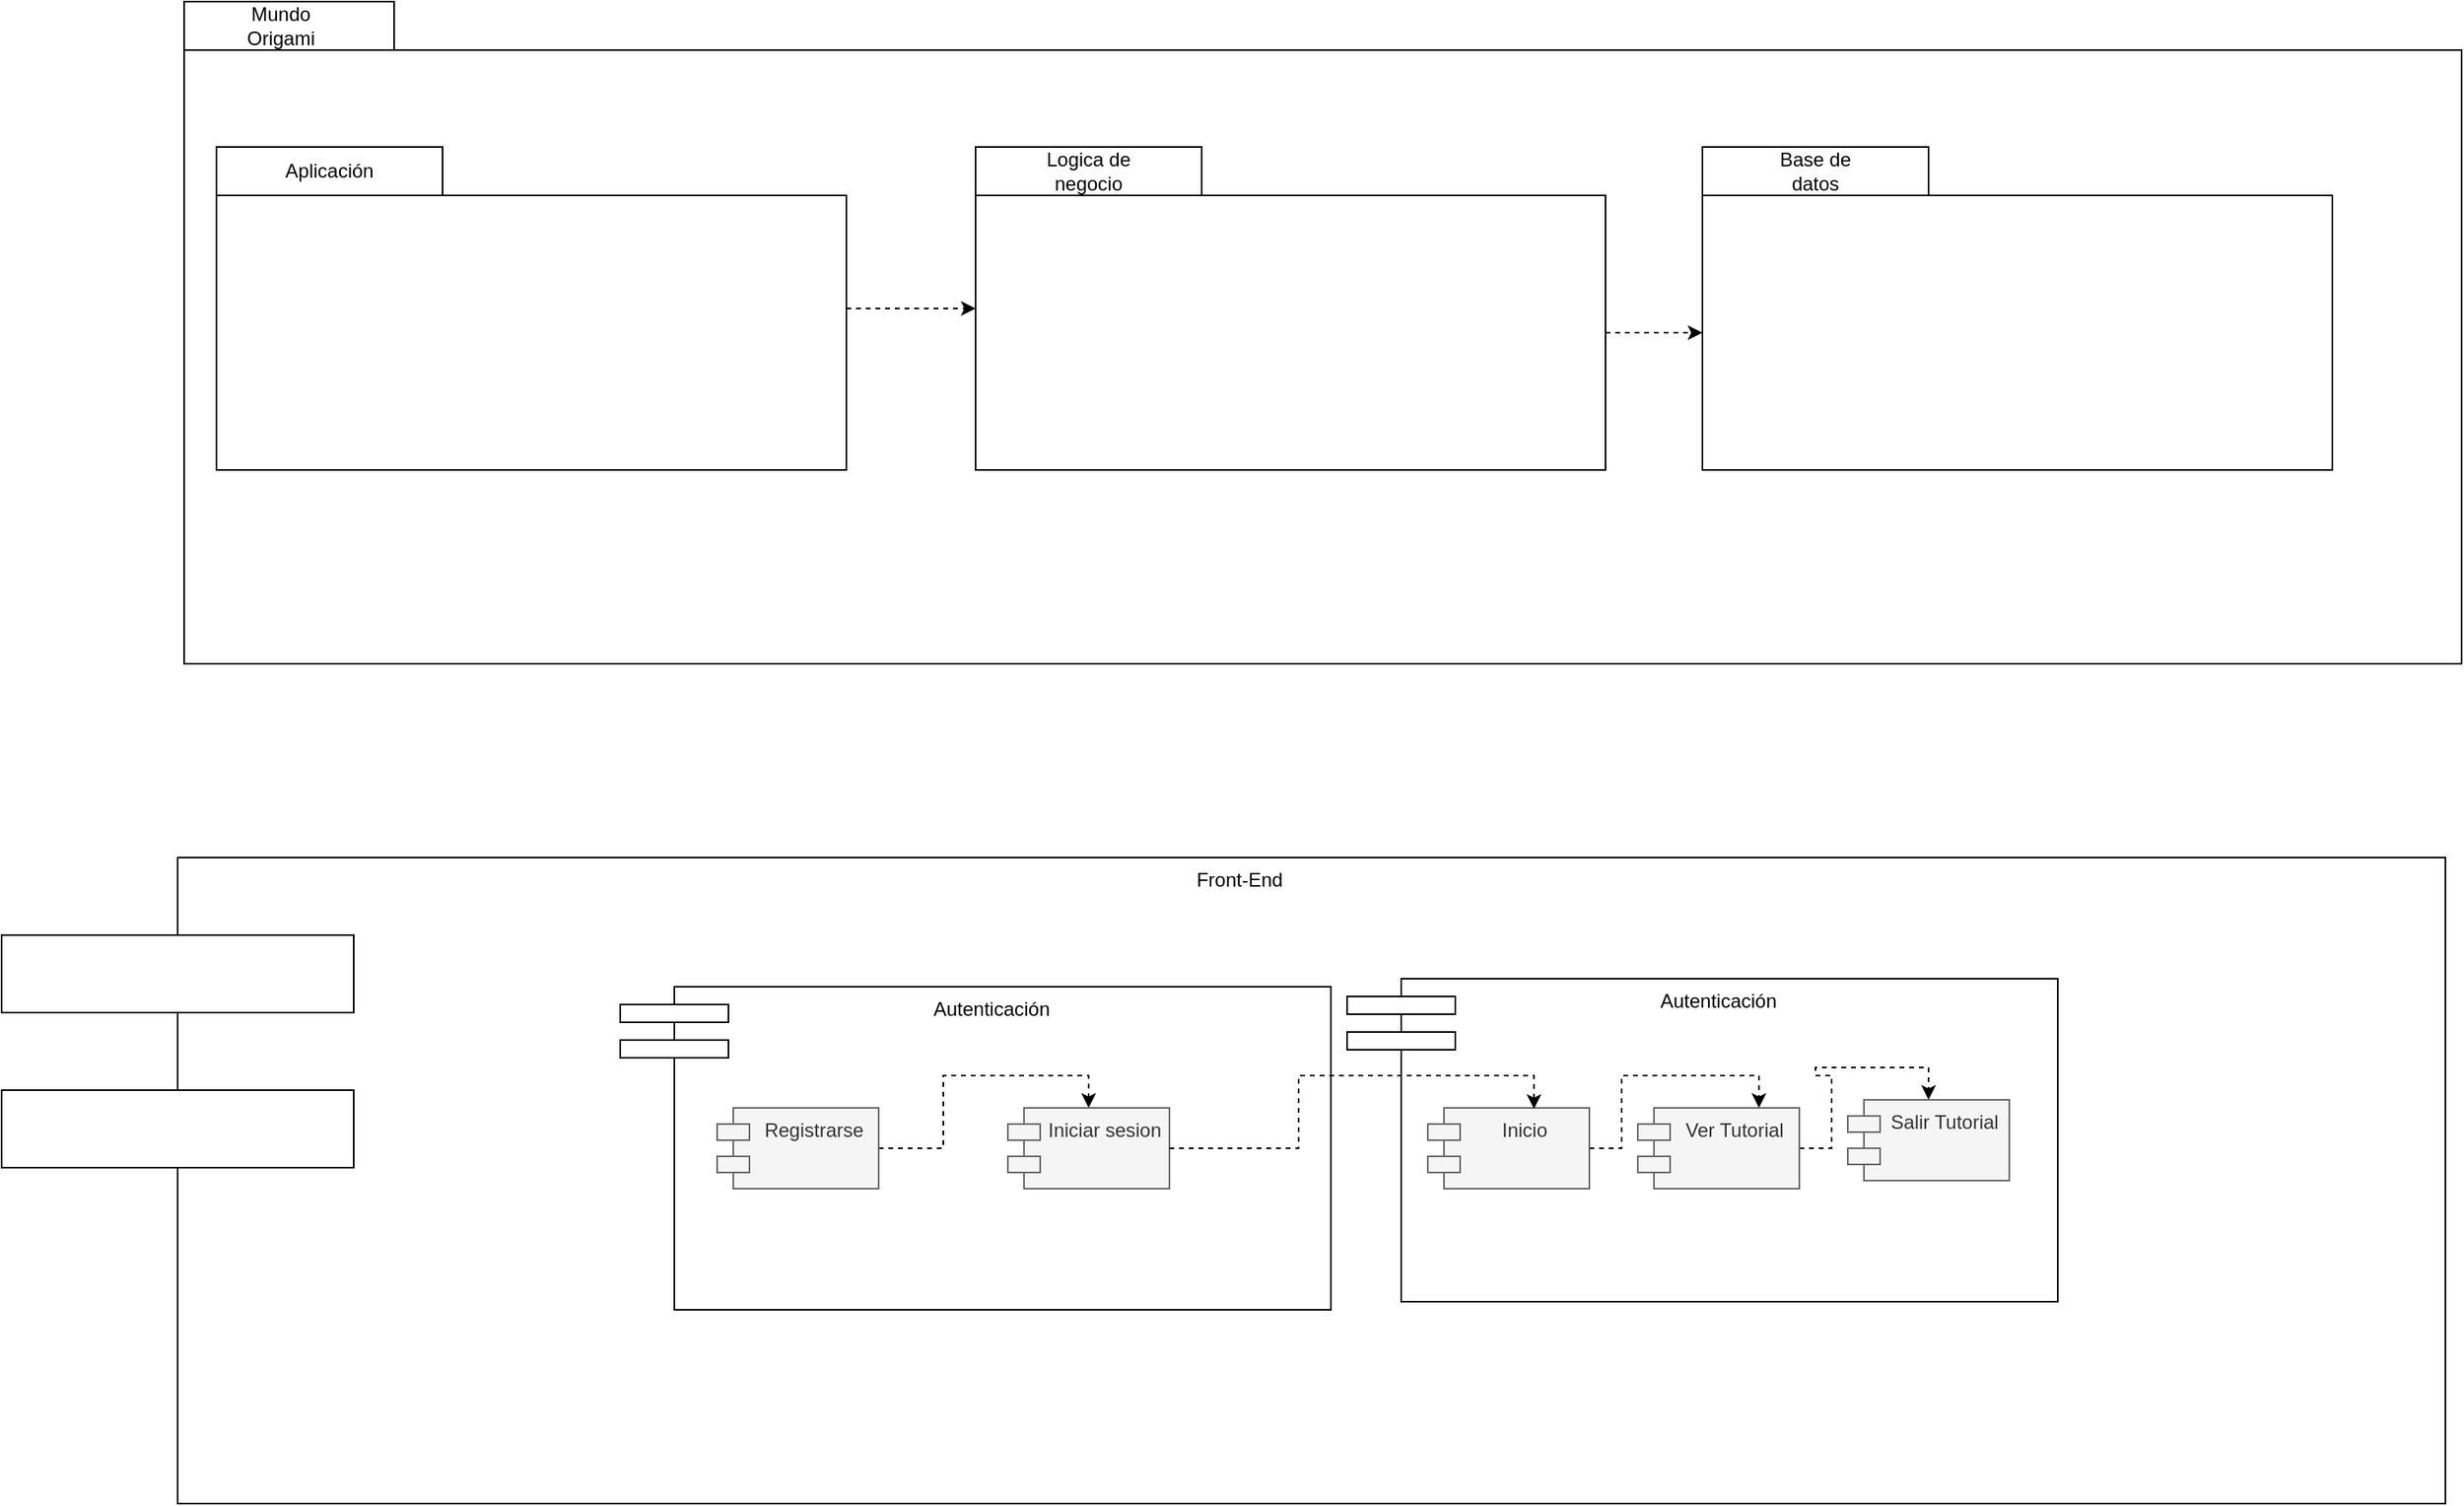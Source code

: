 <mxfile version="20.3.0" type="github">
  <diagram id="njSuFOlGxyn5PJmG5m-q" name="Página-1">
    <mxGraphModel dx="2557" dy="2134" grid="1" gridSize="10" guides="1" tooltips="1" connect="1" arrows="1" fold="1" page="1" pageScale="1" pageWidth="827" pageHeight="1169" math="0" shadow="0">
      <root>
        <mxCell id="0" />
        <mxCell id="1" parent="0" />
        <mxCell id="4pJF7ue7lpUlPbhgmUZr-1" value="" style="shape=folder;fontStyle=1;spacingTop=10;tabWidth=130;tabHeight=30;tabPosition=left;html=1;" parent="1" vertex="1">
          <mxGeometry x="-560" y="-30" width="1410" height="410" as="geometry" />
        </mxCell>
        <mxCell id="4pJF7ue7lpUlPbhgmUZr-2" value="Front-End" style="shape=module;align=left;spacingLeft=20;align=center;verticalAlign=top;jettyWidth=218;jettyHeight=48;" parent="1" vertex="1">
          <mxGeometry x="-673" y="500" width="1513" height="400" as="geometry" />
        </mxCell>
        <mxCell id="4pJF7ue7lpUlPbhgmUZr-3" style="edgeStyle=orthogonalEdgeStyle;rounded=0;orthogonalLoop=1;jettySize=auto;html=1;dashed=1;" parent="1" source="4pJF7ue7lpUlPbhgmUZr-4" target="4pJF7ue7lpUlPbhgmUZr-7" edge="1">
          <mxGeometry relative="1" as="geometry" />
        </mxCell>
        <mxCell id="4pJF7ue7lpUlPbhgmUZr-4" value="" style="shape=folder;fontStyle=1;spacingTop=10;tabWidth=140;tabHeight=30;tabPosition=left;html=1;" parent="1" vertex="1">
          <mxGeometry x="-540" y="60" width="390" height="200" as="geometry" />
        </mxCell>
        <mxCell id="4pJF7ue7lpUlPbhgmUZr-5" value="Aplicación" style="text;html=1;strokeColor=none;fillColor=none;align=center;verticalAlign=middle;whiteSpace=wrap;rounded=0;" parent="1" vertex="1">
          <mxGeometry x="-500" y="60" width="60" height="30" as="geometry" />
        </mxCell>
        <mxCell id="4pJF7ue7lpUlPbhgmUZr-6" value="Text" style="text;html=1;strokeColor=none;fillColor=none;align=center;verticalAlign=middle;whiteSpace=wrap;rounded=0;" parent="1" vertex="1">
          <mxGeometry x="160" y="120" width="60" height="30" as="geometry" />
        </mxCell>
        <mxCell id="4pJF7ue7lpUlPbhgmUZr-7" value="" style="shape=folder;fontStyle=1;spacingTop=10;tabWidth=140;tabHeight=30;tabPosition=left;html=1;" parent="1" vertex="1">
          <mxGeometry x="-70" y="60" width="390" height="200" as="geometry" />
        </mxCell>
        <mxCell id="4pJF7ue7lpUlPbhgmUZr-8" value="Logica de negocio" style="text;html=1;strokeColor=none;fillColor=none;align=center;verticalAlign=middle;whiteSpace=wrap;rounded=0;" parent="1" vertex="1">
          <mxGeometry x="-30" y="60" width="60" height="30" as="geometry" />
        </mxCell>
        <mxCell id="4pJF7ue7lpUlPbhgmUZr-9" value="" style="shape=folder;fontStyle=1;spacingTop=10;tabWidth=140;tabHeight=30;tabPosition=left;html=1;" parent="1" vertex="1">
          <mxGeometry x="380" y="60" width="390" height="200" as="geometry" />
        </mxCell>
        <mxCell id="4pJF7ue7lpUlPbhgmUZr-10" value="Base de datos" style="text;html=1;strokeColor=none;fillColor=none;align=center;verticalAlign=middle;whiteSpace=wrap;rounded=0;" parent="1" vertex="1">
          <mxGeometry x="420" y="60" width="60" height="30" as="geometry" />
        </mxCell>
        <mxCell id="4pJF7ue7lpUlPbhgmUZr-11" value="Mundo Origami" style="text;html=1;strokeColor=none;fillColor=none;align=center;verticalAlign=middle;whiteSpace=wrap;rounded=0;" parent="1" vertex="1">
          <mxGeometry x="-530" y="-30" width="60" height="30" as="geometry" />
        </mxCell>
        <mxCell id="4pJF7ue7lpUlPbhgmUZr-12" style="edgeStyle=orthogonalEdgeStyle;rounded=0;orthogonalLoop=1;jettySize=auto;html=1;dashed=1;exitX=0;exitY=0;exitDx=390;exitDy=115;exitPerimeter=0;entryX=0;entryY=0;entryDx=0;entryDy=115;entryPerimeter=0;" parent="1" source="4pJF7ue7lpUlPbhgmUZr-7" target="4pJF7ue7lpUlPbhgmUZr-9" edge="1">
          <mxGeometry relative="1" as="geometry">
            <mxPoint x="-140" y="170" as="sourcePoint" />
            <mxPoint x="-60" y="170" as="targetPoint" />
          </mxGeometry>
        </mxCell>
        <mxCell id="4pJF7ue7lpUlPbhgmUZr-13" value="Autenticación" style="shape=module;align=left;spacingLeft=20;align=center;verticalAlign=top;jettyWidth=67;jettyHeight=11;" parent="1" vertex="1">
          <mxGeometry x="-290" y="580" width="440" height="200" as="geometry" />
        </mxCell>
        <mxCell id="4pJF7ue7lpUlPbhgmUZr-14" style="edgeStyle=orthogonalEdgeStyle;rounded=0;orthogonalLoop=1;jettySize=auto;html=1;entryX=0.5;entryY=0;entryDx=0;entryDy=0;dashed=1;" parent="1" source="4pJF7ue7lpUlPbhgmUZr-15" target="4pJF7ue7lpUlPbhgmUZr-16" edge="1">
          <mxGeometry relative="1" as="geometry" />
        </mxCell>
        <mxCell id="4pJF7ue7lpUlPbhgmUZr-15" value="Registrarse" style="shape=module;align=left;spacingLeft=20;align=center;verticalAlign=top;fillColor=#f5f5f5;strokeColor=#666666;fontColor=#333333;" parent="1" vertex="1">
          <mxGeometry x="-230" y="655" width="100" height="50" as="geometry" />
        </mxCell>
        <mxCell id="4pJF7ue7lpUlPbhgmUZr-16" value="Iniciar sesion" style="shape=module;align=left;spacingLeft=20;align=center;verticalAlign=top;fillColor=#f5f5f5;fontColor=#333333;strokeColor=#666666;" parent="1" vertex="1">
          <mxGeometry x="-50" y="655" width="100" height="50" as="geometry" />
        </mxCell>
        <mxCell id="4pJF7ue7lpUlPbhgmUZr-17" value="Autenticación" style="shape=module;align=left;spacingLeft=20;align=center;verticalAlign=top;jettyWidth=67;jettyHeight=11;" parent="1" vertex="1">
          <mxGeometry x="160" y="575" width="440" height="200" as="geometry" />
        </mxCell>
        <mxCell id="4pJF7ue7lpUlPbhgmUZr-18" style="edgeStyle=orthogonalEdgeStyle;rounded=0;orthogonalLoop=1;jettySize=auto;html=1;entryX=0.5;entryY=0;entryDx=0;entryDy=0;dashed=1;" parent="1" source="4pJF7ue7lpUlPbhgmUZr-19" target="4pJF7ue7lpUlPbhgmUZr-23" edge="1">
          <mxGeometry relative="1" as="geometry" />
        </mxCell>
        <mxCell id="4pJF7ue7lpUlPbhgmUZr-19" value="Ver Tutorial" style="shape=module;align=left;spacingLeft=20;align=center;verticalAlign=top;fillColor=#f5f5f5;strokeColor=#666666;fontColor=#333333;" parent="1" vertex="1">
          <mxGeometry x="340" y="655" width="100" height="50" as="geometry" />
        </mxCell>
        <mxCell id="4pJF7ue7lpUlPbhgmUZr-20" style="edgeStyle=orthogonalEdgeStyle;rounded=0;orthogonalLoop=1;jettySize=auto;html=1;entryX=0.75;entryY=0;entryDx=0;entryDy=0;dashed=1;" parent="1" source="4pJF7ue7lpUlPbhgmUZr-21" target="4pJF7ue7lpUlPbhgmUZr-19" edge="1">
          <mxGeometry relative="1" as="geometry" />
        </mxCell>
        <mxCell id="4pJF7ue7lpUlPbhgmUZr-21" value="Inicio" style="shape=module;align=left;spacingLeft=20;align=center;verticalAlign=top;fillColor=#f5f5f5;strokeColor=#666666;fontColor=#333333;" parent="1" vertex="1">
          <mxGeometry x="210" y="655" width="100" height="50" as="geometry" />
        </mxCell>
        <mxCell id="4pJF7ue7lpUlPbhgmUZr-22" style="edgeStyle=orthogonalEdgeStyle;rounded=0;orthogonalLoop=1;jettySize=auto;html=1;entryX=0.657;entryY=0.013;entryDx=0;entryDy=0;entryPerimeter=0;dashed=1;" parent="1" source="4pJF7ue7lpUlPbhgmUZr-16" target="4pJF7ue7lpUlPbhgmUZr-21" edge="1">
          <mxGeometry relative="1" as="geometry" />
        </mxCell>
        <mxCell id="4pJF7ue7lpUlPbhgmUZr-23" value="Salir Tutorial" style="shape=module;align=left;spacingLeft=20;align=center;verticalAlign=top;fillColor=#f5f5f5;strokeColor=#666666;fontColor=#333333;" parent="1" vertex="1">
          <mxGeometry x="470" y="650" width="100" height="50" as="geometry" />
        </mxCell>
      </root>
    </mxGraphModel>
  </diagram>
</mxfile>
